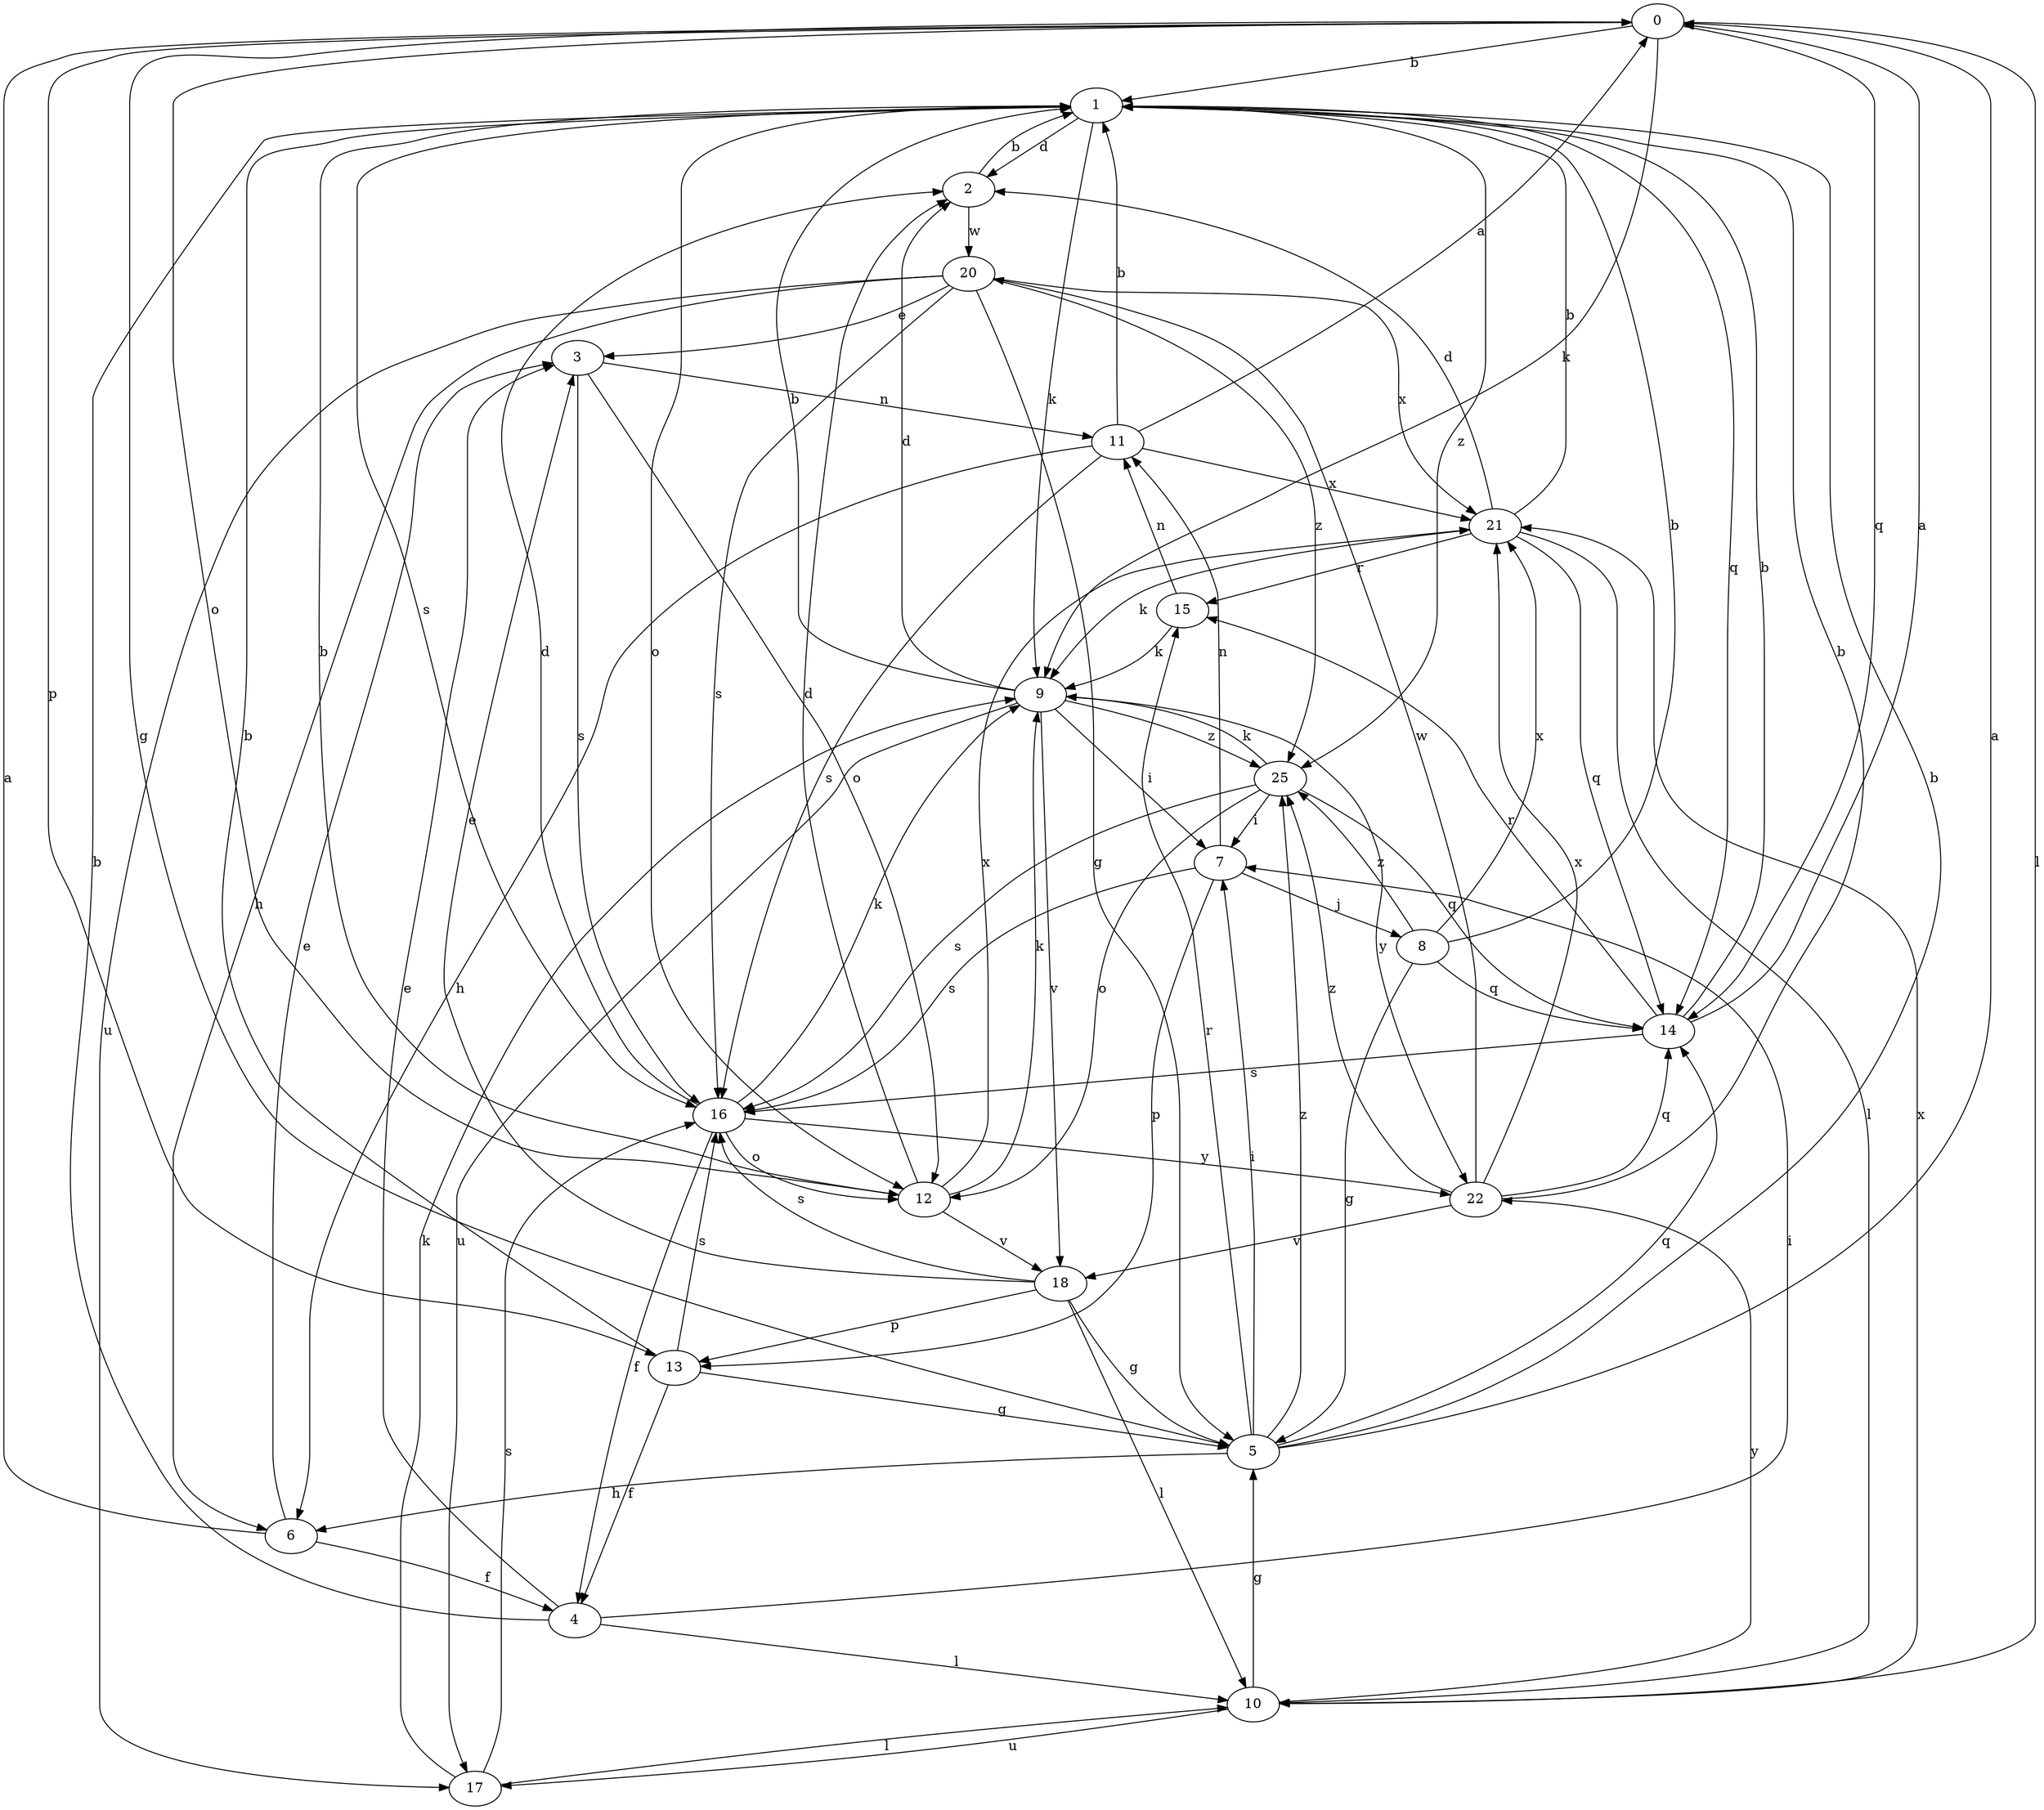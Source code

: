 strict digraph  {
0;
1;
2;
3;
4;
5;
6;
7;
8;
9;
10;
11;
12;
13;
14;
15;
16;
17;
18;
20;
21;
22;
25;
0 -> 1  [label=b];
0 -> 5  [label=g];
0 -> 9  [label=k];
0 -> 10  [label=l];
0 -> 12  [label=o];
0 -> 13  [label=p];
0 -> 14  [label=q];
1 -> 2  [label=d];
1 -> 9  [label=k];
1 -> 12  [label=o];
1 -> 14  [label=q];
1 -> 16  [label=s];
1 -> 25  [label=z];
2 -> 1  [label=b];
2 -> 20  [label=w];
3 -> 11  [label=n];
3 -> 12  [label=o];
3 -> 16  [label=s];
4 -> 1  [label=b];
4 -> 3  [label=e];
4 -> 7  [label=i];
4 -> 10  [label=l];
5 -> 0  [label=a];
5 -> 1  [label=b];
5 -> 6  [label=h];
5 -> 7  [label=i];
5 -> 14  [label=q];
5 -> 15  [label=r];
5 -> 25  [label=z];
6 -> 0  [label=a];
6 -> 3  [label=e];
6 -> 4  [label=f];
7 -> 8  [label=j];
7 -> 11  [label=n];
7 -> 13  [label=p];
7 -> 16  [label=s];
8 -> 1  [label=b];
8 -> 5  [label=g];
8 -> 14  [label=q];
8 -> 21  [label=x];
8 -> 25  [label=z];
9 -> 1  [label=b];
9 -> 2  [label=d];
9 -> 7  [label=i];
9 -> 17  [label=u];
9 -> 18  [label=v];
9 -> 22  [label=y];
9 -> 25  [label=z];
10 -> 5  [label=g];
10 -> 17  [label=u];
10 -> 21  [label=x];
10 -> 22  [label=y];
11 -> 0  [label=a];
11 -> 1  [label=b];
11 -> 6  [label=h];
11 -> 16  [label=s];
11 -> 21  [label=x];
12 -> 1  [label=b];
12 -> 2  [label=d];
12 -> 9  [label=k];
12 -> 18  [label=v];
12 -> 21  [label=x];
13 -> 1  [label=b];
13 -> 4  [label=f];
13 -> 5  [label=g];
13 -> 16  [label=s];
14 -> 0  [label=a];
14 -> 1  [label=b];
14 -> 15  [label=r];
14 -> 16  [label=s];
15 -> 9  [label=k];
15 -> 11  [label=n];
16 -> 2  [label=d];
16 -> 4  [label=f];
16 -> 9  [label=k];
16 -> 12  [label=o];
16 -> 22  [label=y];
17 -> 9  [label=k];
17 -> 10  [label=l];
17 -> 16  [label=s];
18 -> 3  [label=e];
18 -> 5  [label=g];
18 -> 10  [label=l];
18 -> 13  [label=p];
18 -> 16  [label=s];
20 -> 3  [label=e];
20 -> 5  [label=g];
20 -> 6  [label=h];
20 -> 16  [label=s];
20 -> 17  [label=u];
20 -> 21  [label=x];
20 -> 25  [label=z];
21 -> 1  [label=b];
21 -> 2  [label=d];
21 -> 9  [label=k];
21 -> 10  [label=l];
21 -> 14  [label=q];
21 -> 15  [label=r];
22 -> 1  [label=b];
22 -> 14  [label=q];
22 -> 18  [label=v];
22 -> 20  [label=w];
22 -> 21  [label=x];
22 -> 25  [label=z];
25 -> 7  [label=i];
25 -> 9  [label=k];
25 -> 12  [label=o];
25 -> 14  [label=q];
25 -> 16  [label=s];
}

